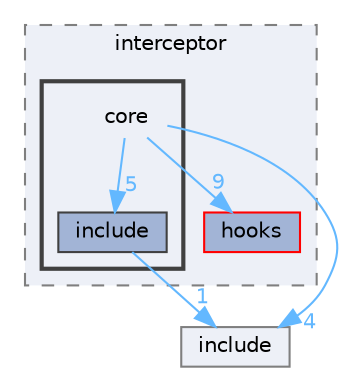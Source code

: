 digraph "core"
{
 // INTERACTIVE_SVG=YES
 // LATEX_PDF_SIZE
  bgcolor="transparent";
  edge [fontname=Helvetica,fontsize=10,labelfontname=Helvetica,labelfontsize=10];
  node [fontname=Helvetica,fontsize=10,shape=box,height=0.2,width=0.4];
  compound=true
  subgraph clusterdir_d904e3780084ba82573a1722fa499be7 {
    graph [ bgcolor="#edf0f7", pencolor="grey50", label="interceptor", fontname=Helvetica,fontsize=10 style="filled,dashed", URL="dir_d904e3780084ba82573a1722fa499be7.html",tooltip=""]
  dir_58d81aca62240850016cc5edfb65e3c4 [label="hooks", fillcolor="#a2b4d6", color="red", style="filled", URL="dir_58d81aca62240850016cc5edfb65e3c4.html",tooltip=""];
  subgraph clusterdir_15af5e3e833ae17498ffb001519976ee {
    graph [ bgcolor="#edf0f7", pencolor="grey25", label="", fontname=Helvetica,fontsize=10 style="filled,bold", URL="dir_15af5e3e833ae17498ffb001519976ee.html",tooltip=""]
    dir_15af5e3e833ae17498ffb001519976ee [shape=plaintext, label="core"];
  dir_06736cfb49b37047477a85328a956cfd [label="include", fillcolor="#a2b4d6", color="grey25", style="filled", URL="dir_06736cfb49b37047477a85328a956cfd.html",tooltip=""];
  }
  }
  dir_d6529833b28cf7034848d180a0eb120f [label="include", fillcolor="#edf0f7", color="grey50", style="filled", URL="dir_d6529833b28cf7034848d180a0eb120f.html",tooltip=""];
  dir_15af5e3e833ae17498ffb001519976ee->dir_06736cfb49b37047477a85328a956cfd [headlabel="5", labeldistance=1.5 headhref="dir_000002_000014.html" href="dir_000002_000014.html" color="steelblue1" fontcolor="steelblue1"];
  dir_15af5e3e833ae17498ffb001519976ee->dir_58d81aca62240850016cc5edfb65e3c4 [headlabel="9", labeldistance=1.5 headhref="dir_000002_000012.html" href="dir_000002_000012.html" color="steelblue1" fontcolor="steelblue1"];
  dir_15af5e3e833ae17498ffb001519976ee->dir_d6529833b28cf7034848d180a0eb120f [headlabel="4", labeldistance=1.5 headhref="dir_000002_000013.html" href="dir_000002_000013.html" color="steelblue1" fontcolor="steelblue1"];
  dir_06736cfb49b37047477a85328a956cfd->dir_d6529833b28cf7034848d180a0eb120f [headlabel="1", labeldistance=1.5 headhref="dir_000014_000013.html" href="dir_000014_000013.html" color="steelblue1" fontcolor="steelblue1"];
}
